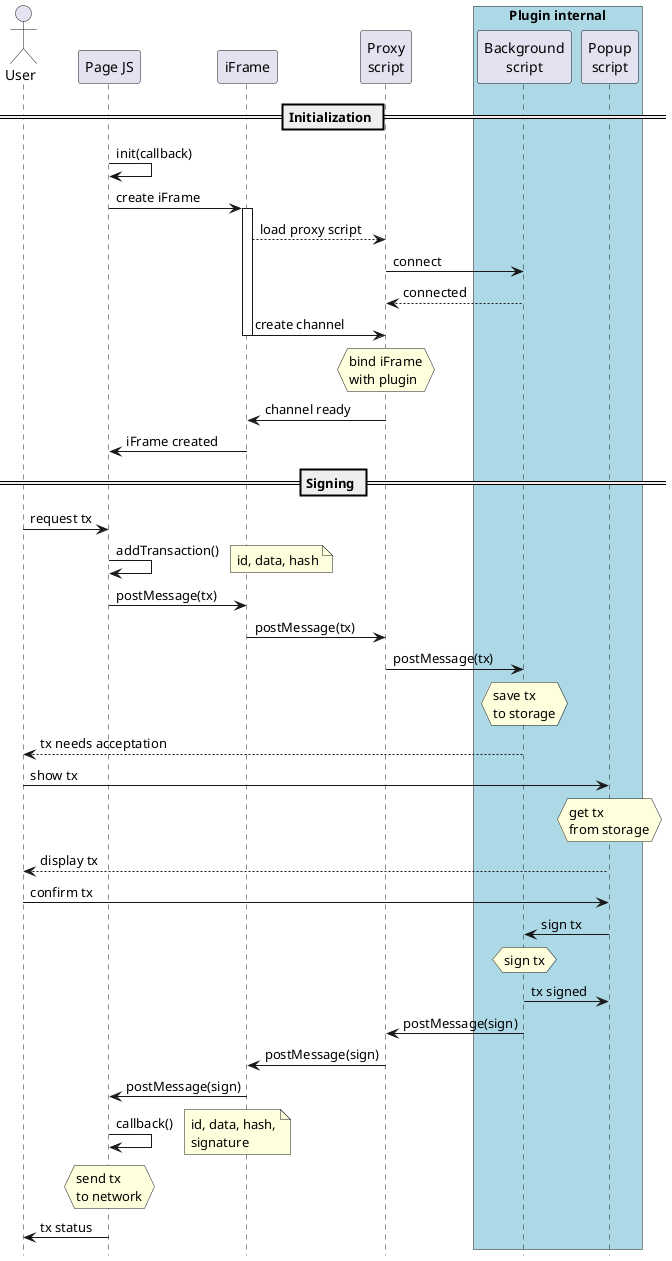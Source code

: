 @startuml
hide footbox

actor User  as user

participant "Page JS" as client
'box "Plugin external" #LightBlue
    participant iFrame as frame
    participant "Proxy\nscript" as proxy
'end box
box "Plugin internal" #LightBlue
    participant "Background\nscript" as back
    participant "Popup\nscript" as popup
end box

== Initialization ==

client -> client: init(callback)
client -> frame: create iFrame
activate frame
frame --> proxy: load proxy script
proxy -> back: connect
proxy <-- back: connected
frame -> proxy: create channel
hnote over proxy: bind iFrame\nwith plugin
deactivate frame
frame <- proxy: channel ready
client <- frame: iFrame created

== Signing ==

user ->client: request tx
client -> client: addTransaction()
note right: id, data, hash
client -> frame: postMessage(tx)
frame -> proxy: postMessage(tx)
proxy -> back: postMessage(tx)
hnote over back: save tx\nto storage
user <-- back: tx needs acceptation
user -> popup: show tx
hnote over popup: get tx\nfrom storage
user <-- popup: display tx
user -> popup: confirm tx
back <- popup: sign tx
hnote over back: sign tx
back -> popup: tx signed
proxy <- back: postMessage(sign)
frame <- proxy: postMessage(sign)
client <- frame: postMessage(sign)
client -> client: callback()
note right: id, data, hash,\nsignature
hnote over client : send tx\nto network
client->user: tx status
@enduml